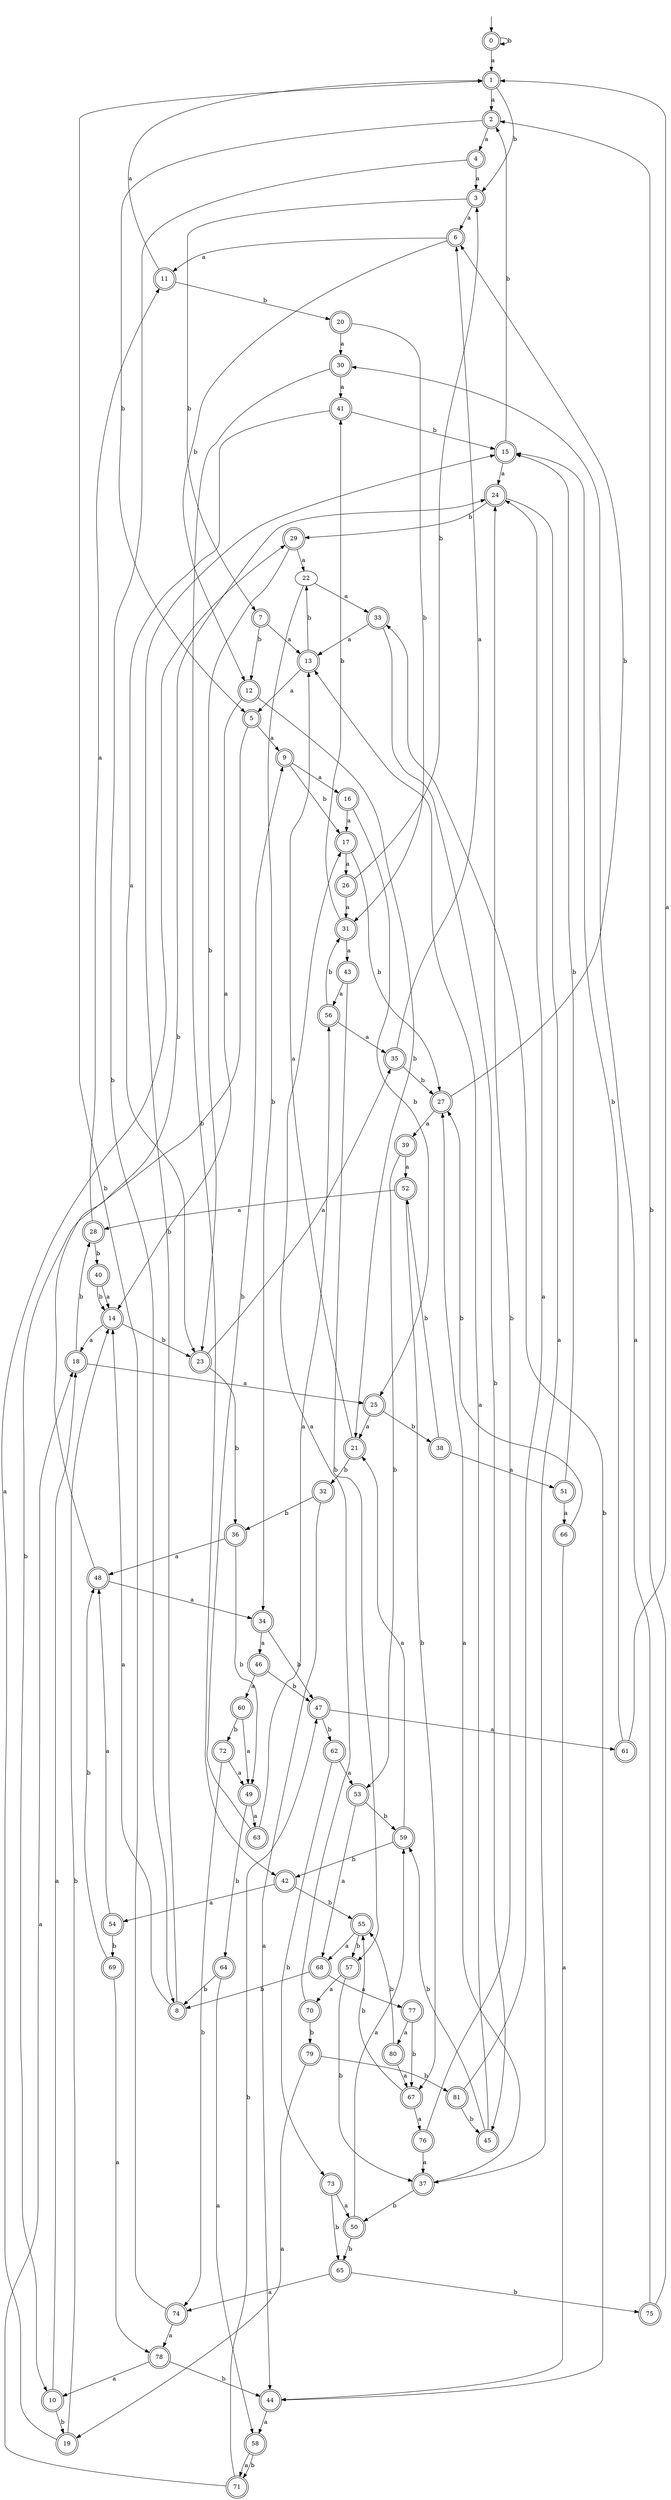 digraph RandomDFA {
  __start0 [label="", shape=none];
  __start0 -> 0 [label=""];
  0 [shape=circle] [shape=doublecircle]
  0 -> 1 [label="a"]
  0 -> 0 [label="b"]
  1 [shape=doublecircle]
  1 -> 2 [label="a"]
  1 -> 3 [label="b"]
  2 [shape=doublecircle]
  2 -> 4 [label="a"]
  2 -> 5 [label="b"]
  3 [shape=doublecircle]
  3 -> 6 [label="a"]
  3 -> 7 [label="b"]
  4 [shape=doublecircle]
  4 -> 3 [label="a"]
  4 -> 8 [label="b"]
  5 [shape=doublecircle]
  5 -> 9 [label="a"]
  5 -> 10 [label="b"]
  6 [shape=doublecircle]
  6 -> 11 [label="a"]
  6 -> 12 [label="b"]
  7 [shape=doublecircle]
  7 -> 13 [label="a"]
  7 -> 12 [label="b"]
  8 [shape=doublecircle]
  8 -> 14 [label="a"]
  8 -> 15 [label="b"]
  9 [shape=doublecircle]
  9 -> 16 [label="a"]
  9 -> 17 [label="b"]
  10 [shape=doublecircle]
  10 -> 18 [label="a"]
  10 -> 19 [label="b"]
  11 [shape=doublecircle]
  11 -> 1 [label="a"]
  11 -> 20 [label="b"]
  12 [shape=doublecircle]
  12 -> 14 [label="a"]
  12 -> 21 [label="b"]
  13 [shape=doublecircle]
  13 -> 5 [label="a"]
  13 -> 22 [label="b"]
  14 [shape=doublecircle]
  14 -> 18 [label="a"]
  14 -> 23 [label="b"]
  15 [shape=doublecircle]
  15 -> 24 [label="a"]
  15 -> 2 [label="b"]
  16 [shape=doublecircle]
  16 -> 17 [label="a"]
  16 -> 25 [label="b"]
  17 [shape=doublecircle]
  17 -> 26 [label="a"]
  17 -> 27 [label="b"]
  18 [shape=doublecircle]
  18 -> 25 [label="a"]
  18 -> 28 [label="b"]
  19 [shape=doublecircle]
  19 -> 29 [label="a"]
  19 -> 14 [label="b"]
  20 [shape=doublecircle]
  20 -> 30 [label="a"]
  20 -> 31 [label="b"]
  21 [shape=doublecircle]
  21 -> 13 [label="a"]
  21 -> 32 [label="b"]
  22
  22 -> 33 [label="a"]
  22 -> 34 [label="b"]
  23 [shape=doublecircle]
  23 -> 35 [label="a"]
  23 -> 36 [label="b"]
  24 [shape=doublecircle]
  24 -> 37 [label="a"]
  24 -> 29 [label="b"]
  25 [shape=doublecircle]
  25 -> 21 [label="a"]
  25 -> 38 [label="b"]
  26 [shape=doublecircle]
  26 -> 31 [label="a"]
  26 -> 3 [label="b"]
  27 [shape=doublecircle]
  27 -> 39 [label="a"]
  27 -> 6 [label="b"]
  28 [shape=doublecircle]
  28 -> 11 [label="a"]
  28 -> 40 [label="b"]
  29 [shape=doublecircle]
  29 -> 22 [label="a"]
  29 -> 23 [label="b"]
  30 [shape=doublecircle]
  30 -> 41 [label="a"]
  30 -> 42 [label="b"]
  31 [shape=doublecircle]
  31 -> 43 [label="a"]
  31 -> 41 [label="b"]
  32 [shape=doublecircle]
  32 -> 44 [label="a"]
  32 -> 36 [label="b"]
  33 [shape=doublecircle]
  33 -> 13 [label="a"]
  33 -> 45 [label="b"]
  34 [shape=doublecircle]
  34 -> 46 [label="a"]
  34 -> 47 [label="b"]
  35 [shape=doublecircle]
  35 -> 6 [label="a"]
  35 -> 27 [label="b"]
  36 [shape=doublecircle]
  36 -> 48 [label="a"]
  36 -> 49 [label="b"]
  37 [shape=doublecircle]
  37 -> 27 [label="a"]
  37 -> 50 [label="b"]
  38 [shape=doublecircle]
  38 -> 51 [label="a"]
  38 -> 52 [label="b"]
  39 [shape=doublecircle]
  39 -> 52 [label="a"]
  39 -> 53 [label="b"]
  40 [shape=doublecircle]
  40 -> 14 [label="a"]
  40 -> 14 [label="b"]
  41 [shape=doublecircle]
  41 -> 23 [label="a"]
  41 -> 15 [label="b"]
  42 [shape=doublecircle]
  42 -> 54 [label="a"]
  42 -> 55 [label="b"]
  43 [shape=doublecircle]
  43 -> 56 [label="a"]
  43 -> 57 [label="b"]
  44 [shape=doublecircle]
  44 -> 58 [label="a"]
  44 -> 33 [label="b"]
  45 [shape=doublecircle]
  45 -> 13 [label="a"]
  45 -> 59 [label="b"]
  46 [shape=doublecircle]
  46 -> 60 [label="a"]
  46 -> 47 [label="b"]
  47 [shape=doublecircle]
  47 -> 61 [label="a"]
  47 -> 62 [label="b"]
  48 [shape=doublecircle]
  48 -> 34 [label="a"]
  48 -> 24 [label="b"]
  49 [shape=doublecircle]
  49 -> 63 [label="a"]
  49 -> 64 [label="b"]
  50 [shape=doublecircle]
  50 -> 59 [label="a"]
  50 -> 65 [label="b"]
  51 [shape=doublecircle]
  51 -> 66 [label="a"]
  51 -> 15 [label="b"]
  52 [shape=doublecircle]
  52 -> 28 [label="a"]
  52 -> 67 [label="b"]
  53 [shape=doublecircle]
  53 -> 68 [label="a"]
  53 -> 59 [label="b"]
  54 [shape=doublecircle]
  54 -> 48 [label="a"]
  54 -> 69 [label="b"]
  55 [shape=doublecircle]
  55 -> 68 [label="a"]
  55 -> 57 [label="b"]
  56 [shape=doublecircle]
  56 -> 35 [label="a"]
  56 -> 31 [label="b"]
  57 [shape=doublecircle]
  57 -> 70 [label="a"]
  57 -> 37 [label="b"]
  58 [shape=doublecircle]
  58 -> 71 [label="a"]
  58 -> 71 [label="b"]
  59 [shape=doublecircle]
  59 -> 21 [label="a"]
  59 -> 42 [label="b"]
  60 [shape=doublecircle]
  60 -> 49 [label="a"]
  60 -> 72 [label="b"]
  61 [shape=doublecircle]
  61 -> 1 [label="a"]
  61 -> 15 [label="b"]
  62 [shape=doublecircle]
  62 -> 53 [label="a"]
  62 -> 73 [label="b"]
  63 [shape=doublecircle]
  63 -> 56 [label="a"]
  63 -> 9 [label="b"]
  64 [shape=doublecircle]
  64 -> 58 [label="a"]
  64 -> 8 [label="b"]
  65 [shape=doublecircle]
  65 -> 74 [label="a"]
  65 -> 75 [label="b"]
  66 [shape=doublecircle]
  66 -> 44 [label="a"]
  66 -> 27 [label="b"]
  67 [shape=doublecircle]
  67 -> 76 [label="a"]
  67 -> 55 [label="b"]
  68 [shape=doublecircle]
  68 -> 77 [label="a"]
  68 -> 8 [label="b"]
  69 [shape=doublecircle]
  69 -> 78 [label="a"]
  69 -> 48 [label="b"]
  70 [shape=doublecircle]
  70 -> 17 [label="a"]
  70 -> 79 [label="b"]
  71 [shape=doublecircle]
  71 -> 18 [label="a"]
  71 -> 47 [label="b"]
  72 [shape=doublecircle]
  72 -> 49 [label="a"]
  72 -> 74 [label="b"]
  73 [shape=doublecircle]
  73 -> 50 [label="a"]
  73 -> 65 [label="b"]
  74 [shape=doublecircle]
  74 -> 78 [label="a"]
  74 -> 1 [label="b"]
  75 [shape=doublecircle]
  75 -> 30 [label="a"]
  75 -> 2 [label="b"]
  76 [shape=doublecircle]
  76 -> 37 [label="a"]
  76 -> 24 [label="b"]
  77 [shape=doublecircle]
  77 -> 80 [label="a"]
  77 -> 67 [label="b"]
  78 [shape=doublecircle]
  78 -> 10 [label="a"]
  78 -> 44 [label="b"]
  79 [shape=doublecircle]
  79 -> 19 [label="a"]
  79 -> 81 [label="b"]
  80 [shape=doublecircle]
  80 -> 67 [label="a"]
  80 -> 55 [label="b"]
  81 [shape=doublecircle]
  81 -> 24 [label="a"]
  81 -> 45 [label="b"]
}
